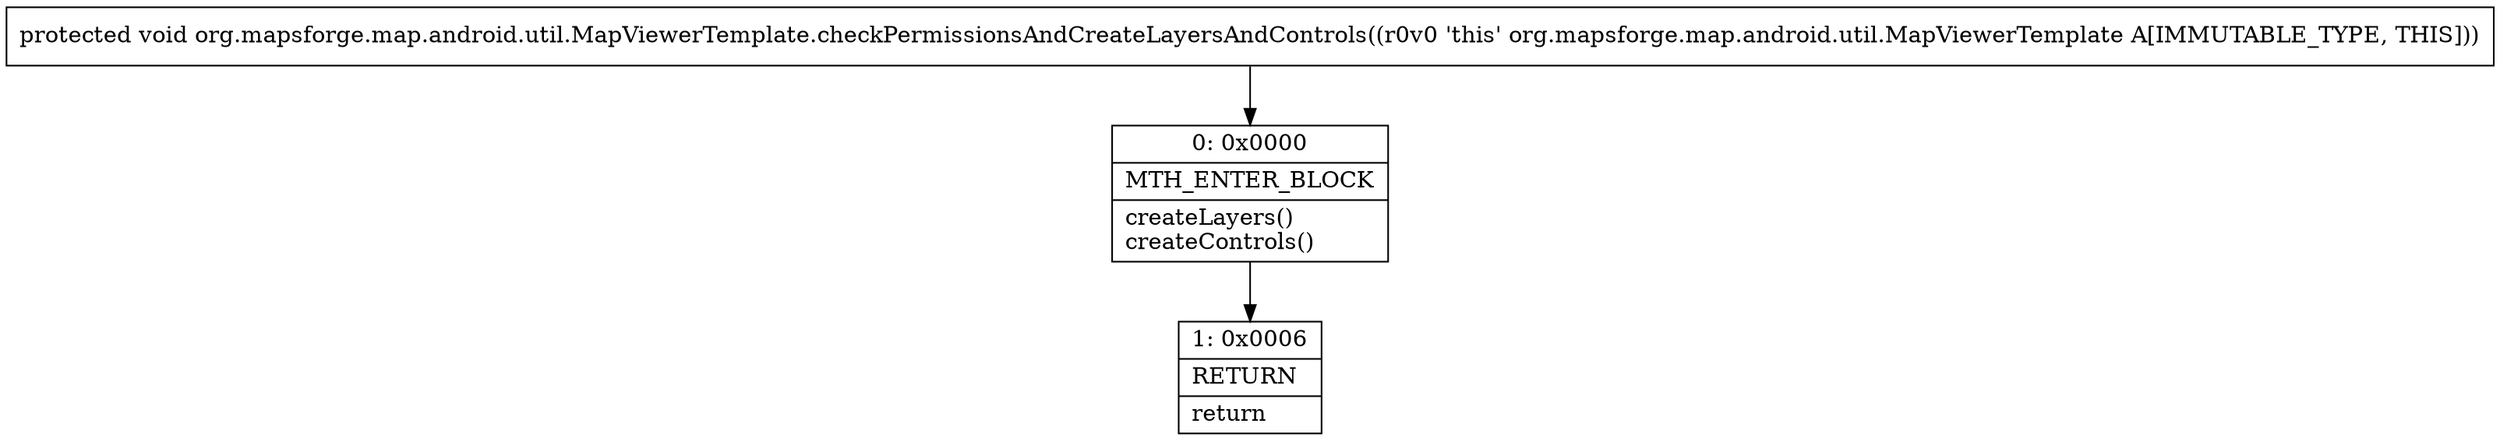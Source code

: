 digraph "CFG fororg.mapsforge.map.android.util.MapViewerTemplate.checkPermissionsAndCreateLayersAndControls()V" {
Node_0 [shape=record,label="{0\:\ 0x0000|MTH_ENTER_BLOCK\l|createLayers()\lcreateControls()\l}"];
Node_1 [shape=record,label="{1\:\ 0x0006|RETURN\l|return\l}"];
MethodNode[shape=record,label="{protected void org.mapsforge.map.android.util.MapViewerTemplate.checkPermissionsAndCreateLayersAndControls((r0v0 'this' org.mapsforge.map.android.util.MapViewerTemplate A[IMMUTABLE_TYPE, THIS])) }"];
MethodNode -> Node_0;
Node_0 -> Node_1;
}

